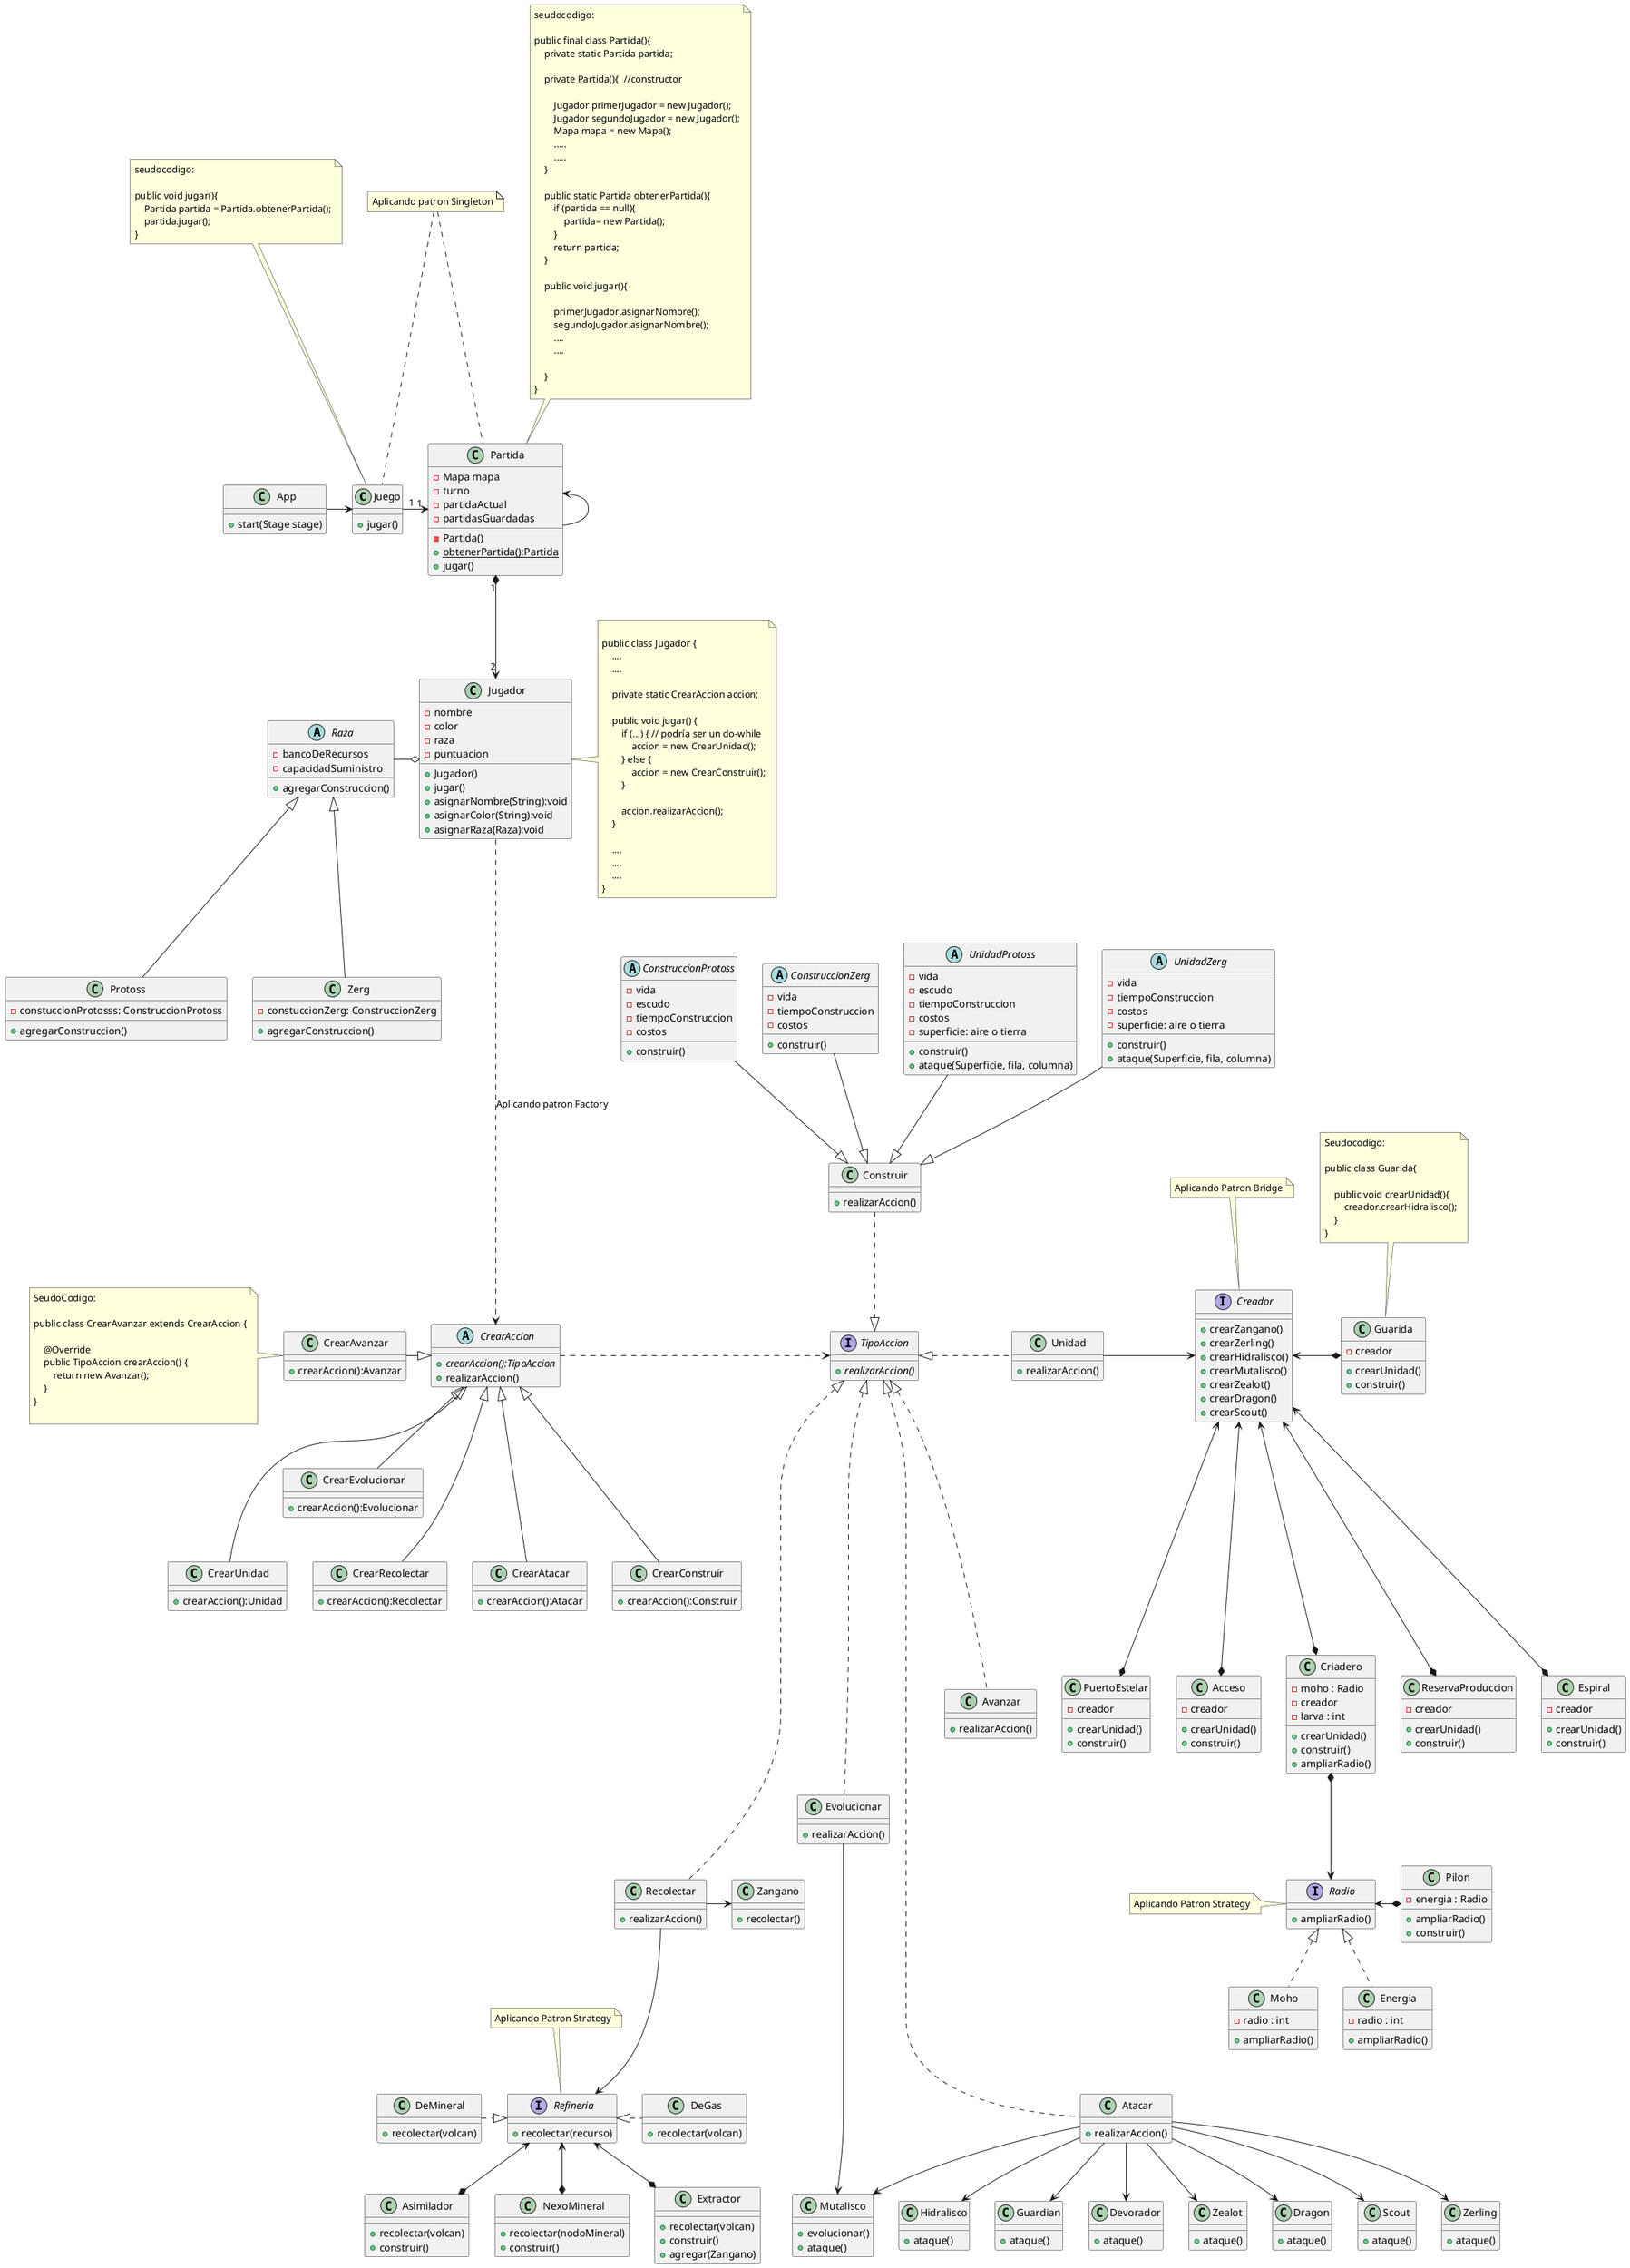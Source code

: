 @startuml


class Juego {

    + jugar()
}

note top of Juego
    seudocodigo:

    public void jugar(){
        Partida partida = Partida.obtenerPartida();
        partida.jugar();
    }
end note

class Partida {
     -Mapa mapa
     -turno
     - partidaActual
     - partidasGuardadas
     - Partida()
     +{static}obtenerPartida():Partida
     + jugar()

}


note top of Partida
    seudocodigo:

    public final class Partida(){
        private static Partida partida;

        private Partida(){  //constructor

            Jugador primerJugador = new Jugador();
            Jugador segundoJugador = new Jugador();
            Mapa mapa = new Mapa();
            .....
            .....
        }

        public static Partida obtenerPartida(){
            if (partida == null){
                partida= new Partida();
            }
            return partida;
        }

        public void jugar(){

            primerJugador.asignarNombre();
            segundoJugador.asignarNombre();
            ....
            ....

        }
    }
end note

class Jugador {
    - nombre
    - color
    - raza
    - puntuacion

    + Jugador()
    + jugar()
    + asignarNombre(String):void
    + asignarColor(String):void
    + asignarRaza(Raza):void


}



class App{
    +start(Stage stage)
}





note "Aplicando patron Singleton" as N2
Partida .left. N2
N2 .. Juego



interface TipoAccion{
    +{abstract}realizarAccion()

}

class Avanzar{
    +realizarAccion()
}

class Evolucionar{
    +realizarAccion()
}

class Recolectar{
    +realizarAccion()
}
class Atacar{
    +realizarAccion()
}
class Construir{
    +realizarAccion()
}
class Unidad{
    +realizarAccion()

}

abstract CrearAccion{
    +{abstract}crearAccion():TipoAccion
    + realizarAccion()
}
class CrearEvolucionar{
    +crearAccion():Evolucionar
}

class CrearAvanzar{
    +crearAccion():Avanzar
}
note left of CrearAvanzar
SeudoCodigo:

public class CrearAvanzar extends CrearAccion {

    @Override
    public TipoAccion crearAccion() {
        return new Avanzar();
    }
}

end note



class CrearRecolectar{
    +crearAccion():Recolectar
}
class CrearAtacar{
    +crearAccion():Atacar
}
class CrearConstruir{
    +crearAccion():Construir
}
class CrearUnidad{
    +crearAccion():Unidad
}


note right of Jugador

    public class Jugador {
        ....
        ....

        private static CrearAccion accion;

        public void jugar() {
            if (...) { // podría ser un do-while
                accion = new CrearUnidad();
            } else {
                accion = new CrearConstruir();
            }

            accion.realizarAccion();
        }

        ....
        ....
        ....
    }
end note














abstract class UnidadProtoss {
    - vida
    - escudo
    - tiempoConstruccion
    - costos
    - superficie: aire o tierra
    + construir()
    + ataque(Superficie, fila, columna)
}

class Zealot {
    +ataque()
}

class Dragon {
    +ataque()
}

class Scout {
   +ataque()

}

abstract class UnidadZerg {
    - vida
    - tiempoConstruccion
    - costos
    - superficie: aire o tierra
    + construir()
    + ataque(Superficie, fila, columna)
}


class Zangano {
    + recolectar()
}

class Zerling {
    + ataque()
}

class Hidralisco {

    +ataque()
}

class Mutalisco {
    +evolucionar()
    +ataque()
}

class Guardian {
    +ataque()
}

class Devorador {
    +ataque()
}


















abstract class Raza {
    - bancoDeRecursos
    - capacidadSuministro

    + agregarConstruccion()

}

class Zerg {
    - constuccionZerg: ConstruccionZerg
    + agregarConstruccion()

}

class Protoss {
    -constuccionProtosss: ConstruccionProtoss
    + agregarConstruccion()

}


abstract class ConstruccionZerg {
    - vida
    - tiempoConstruccion
    - costos
    + construir()
}

class Criadero {
    - moho : Radio
    - creador
    - larva : int
     +crearUnidad()
     +construir()
     +ampliarRadio()
}

class ReservaProduccion {
    - creador
    +crearUnidad()
    +construir()
}

class Extractor {
    +recolectar(volcan)
    +construir()
    +agregar(Zangano)
}

class Guarida {
    - creador
    +crearUnidad()
    +construir()

}

class Espiral {
    - creador
    +crearUnidad()
    +construir()

}

abstract class ConstruccionProtoss {
    - vida
    - escudo
    - tiempoConstruccion
    - costos
    + construir()
}

class Asimilador {
    +recolectar(volcan)
    +construir()
}

class NexoMineral {
    +recolectar(nodoMineral)
    +construir()
}

class Pilon {
    - energia : Radio
    +ampliarRadio()
    +construir()
}

class PuertoEstelar {
    - creador
    +crearUnidad()
    +construir()
}

class Acceso {
    - creador
     +crearUnidad()
     +construir()
}


interface Radio {
    +ampliarRadio()
}

class Moho {
    -radio : int
    +ampliarRadio()
}

class Energia {
    -radio : int
    +ampliarRadio()
}

interface Refineria {
    +recolectar(recurso)
}

class DeGas {
    +recolectar(volcan)
}

class DeMineral {
    +recolectar(volcan)
}

interface Creador {
    +crearZangano()
    +crearZerling()
    +crearHidralisco()
    +crearMutalisco()
    +crearZealot()
    +crearDragon()
    +crearScout()
}




Juego "1"->"1"Partida
Partida<-Partida
Partida "1" *-down->"2"Jugador
App -> Juego



TipoAccion<|.... Avanzar
TipoAccion<|..... Recolectar
TipoAccion<|....... Atacar
TipoAccion<|.up. Construir
TipoAccion<|..right.. Unidad
TipoAccion<|.... Evolucionar




CrearAccion .right.> TipoAccion

CrearAccion <|-left- CrearAvanzar
CrearAccion <|--- CrearRecolectar
CrearAccion <|--- CrearAtacar
CrearAccion <|--- CrearConstruir
CrearAccion <|--- CrearUnidad
CrearAccion <|-- CrearEvolucionar


Jugador ....> CrearAccion: Aplicando patron Factory



Jugador o-left- Raza
Raza <|-- Zerg
Raza <|-- Protoss




Criadero *--> Radio
Pilon *-left-> Radio
Radio <|.. Moho
Radio <|.. Energia




Refineria <--* NexoMineral
Refineria <--* Extractor
Refineria <--* Asimilador
Refineria <|.right.. DeGas
Refineria <|.left.. DeMineral

 Creador <----* PuertoEstelar
 Creador <----* ReservaProduccion
 Creador <----* Acceso
 Creador <--right-* Guarida
 Creador <----* Criadero
 Creador <----* Espiral

Construir <|-up- ConstruccionZerg
Construir <|-up- ConstruccionProtoss
Construir <|-up- UnidadZerg
Construir <|-up- UnidadProtoss

Unidad -right-> Creador

Recolectar ---> Refineria
Recolectar -left-> Zangano

Evolucionar -> Mutalisco


note top of Creador: Aplicando Patron Bridge
note top of Refineria: Aplicando Patron Strategy
note left of Radio: Aplicando Patron Strategy


note top of Guarida
Seudocodigo:

public class Guarida{

    public void crearUnidad(){
        creador.crearHidralisco();
    }
}
end note








Atacar --> Zerling
Atacar --> Hidralisco
Atacar --> Mutalisco
Atacar --> Guardian
Atacar --> Devorador

Atacar --> Zealot
Atacar --> Dragon
Atacar --> Scout



@enduml